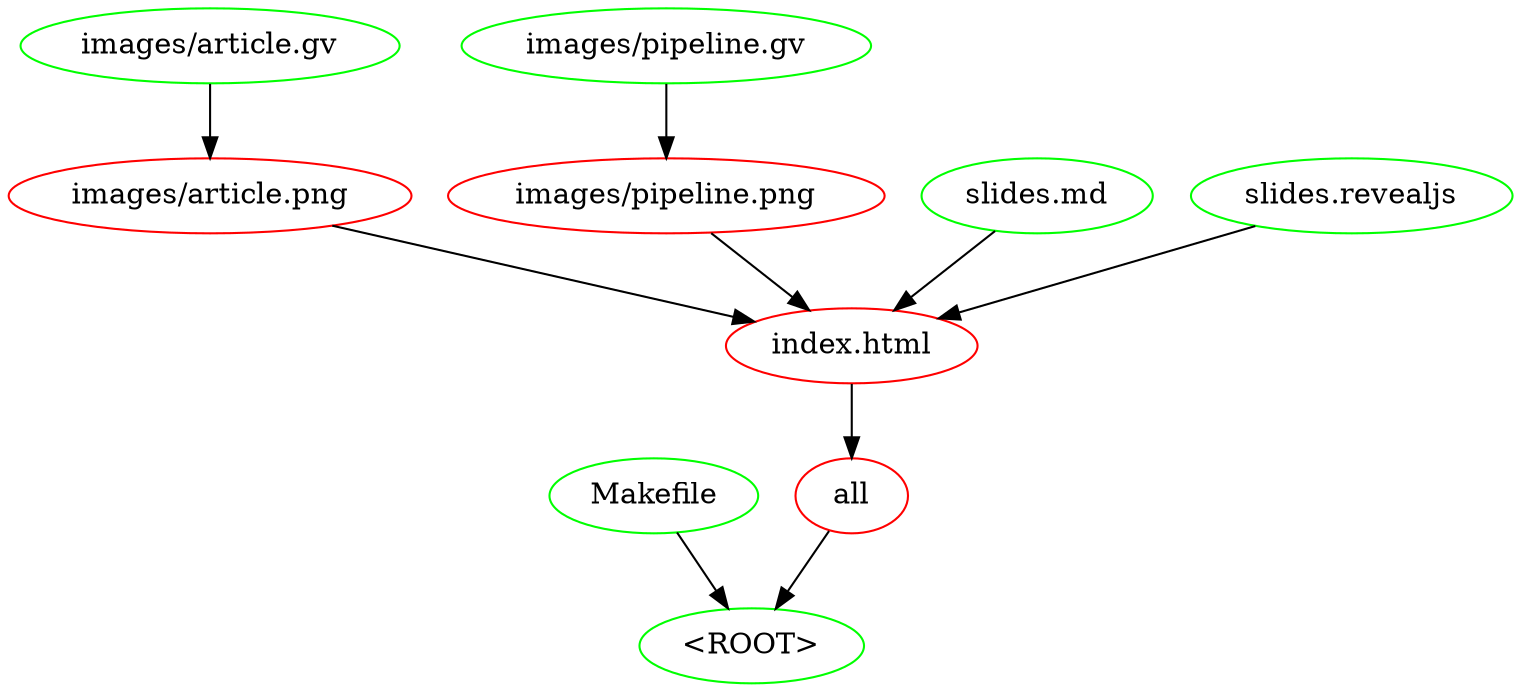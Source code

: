 digraph G {
n1[label="<ROOT>", color="green"];
n2[label="Makefile", color="green"];
n3[label="all", color="red"];
n8[label="images/article.gv", color="green"];
n7[label="images/article.png", color="red"];
n10[label="images/pipeline.gv", color="green"];
n9[label="images/pipeline.png", color="red"];
n4[label="index.html", color="red"];
n5[label="slides.md", color="green"];
n6[label="slides.revealjs", color="green"];
n2 -> n1 ; 
n3 -> n1 ; 
n4 -> n3 ; 
n8 -> n7 ; 
n10 -> n9 ; 
n7 -> n4 ; 
n9 -> n4 ; 
n5 -> n4 ; 
n6 -> n4 ; 
}
